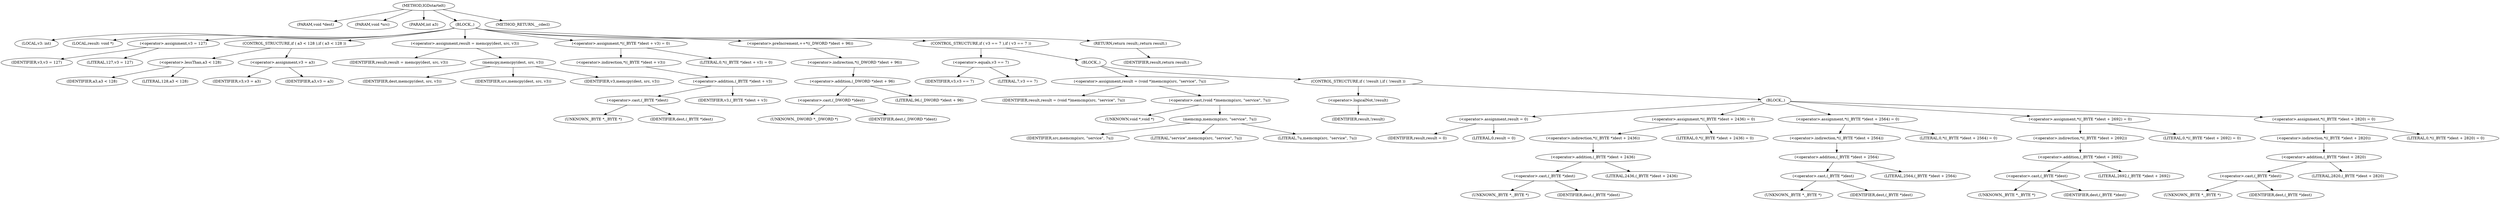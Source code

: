 digraph IGDstartelt {  
"1000103" [label = "(METHOD,IGDstartelt)" ]
"1000104" [label = "(PARAM,void *dest)" ]
"1000105" [label = "(PARAM,void *src)" ]
"1000106" [label = "(PARAM,int a3)" ]
"1000107" [label = "(BLOCK,,)" ]
"1000108" [label = "(LOCAL,v3: int)" ]
"1000109" [label = "(LOCAL,result: void *)" ]
"1000110" [label = "(<operator>.assignment,v3 = 127)" ]
"1000111" [label = "(IDENTIFIER,v3,v3 = 127)" ]
"1000112" [label = "(LITERAL,127,v3 = 127)" ]
"1000113" [label = "(CONTROL_STRUCTURE,if ( a3 < 128 ),if ( a3 < 128 ))" ]
"1000114" [label = "(<operator>.lessThan,a3 < 128)" ]
"1000115" [label = "(IDENTIFIER,a3,a3 < 128)" ]
"1000116" [label = "(LITERAL,128,a3 < 128)" ]
"1000117" [label = "(<operator>.assignment,v3 = a3)" ]
"1000118" [label = "(IDENTIFIER,v3,v3 = a3)" ]
"1000119" [label = "(IDENTIFIER,a3,v3 = a3)" ]
"1000120" [label = "(<operator>.assignment,result = memcpy(dest, src, v3))" ]
"1000121" [label = "(IDENTIFIER,result,result = memcpy(dest, src, v3))" ]
"1000122" [label = "(memcpy,memcpy(dest, src, v3))" ]
"1000123" [label = "(IDENTIFIER,dest,memcpy(dest, src, v3))" ]
"1000124" [label = "(IDENTIFIER,src,memcpy(dest, src, v3))" ]
"1000125" [label = "(IDENTIFIER,v3,memcpy(dest, src, v3))" ]
"1000126" [label = "(<operator>.assignment,*((_BYTE *)dest + v3) = 0)" ]
"1000127" [label = "(<operator>.indirection,*((_BYTE *)dest + v3))" ]
"1000128" [label = "(<operator>.addition,(_BYTE *)dest + v3)" ]
"1000129" [label = "(<operator>.cast,(_BYTE *)dest)" ]
"1000130" [label = "(UNKNOWN,_BYTE *,_BYTE *)" ]
"1000131" [label = "(IDENTIFIER,dest,(_BYTE *)dest)" ]
"1000132" [label = "(IDENTIFIER,v3,(_BYTE *)dest + v3)" ]
"1000133" [label = "(LITERAL,0,*((_BYTE *)dest + v3) = 0)" ]
"1000134" [label = "(<operator>.preIncrement,++*((_DWORD *)dest + 96))" ]
"1000135" [label = "(<operator>.indirection,*((_DWORD *)dest + 96))" ]
"1000136" [label = "(<operator>.addition,(_DWORD *)dest + 96)" ]
"1000137" [label = "(<operator>.cast,(_DWORD *)dest)" ]
"1000138" [label = "(UNKNOWN,_DWORD *,_DWORD *)" ]
"1000139" [label = "(IDENTIFIER,dest,(_DWORD *)dest)" ]
"1000140" [label = "(LITERAL,96,(_DWORD *)dest + 96)" ]
"1000141" [label = "(CONTROL_STRUCTURE,if ( v3 == 7 ),if ( v3 == 7 ))" ]
"1000142" [label = "(<operator>.equals,v3 == 7)" ]
"1000143" [label = "(IDENTIFIER,v3,v3 == 7)" ]
"1000144" [label = "(LITERAL,7,v3 == 7)" ]
"1000145" [label = "(BLOCK,,)" ]
"1000146" [label = "(<operator>.assignment,result = (void *)memcmp(src, \"service\", 7u))" ]
"1000147" [label = "(IDENTIFIER,result,result = (void *)memcmp(src, \"service\", 7u))" ]
"1000148" [label = "(<operator>.cast,(void *)memcmp(src, \"service\", 7u))" ]
"1000149" [label = "(UNKNOWN,void *,void *)" ]
"1000150" [label = "(memcmp,memcmp(src, \"service\", 7u))" ]
"1000151" [label = "(IDENTIFIER,src,memcmp(src, \"service\", 7u))" ]
"1000152" [label = "(LITERAL,\"service\",memcmp(src, \"service\", 7u))" ]
"1000153" [label = "(LITERAL,7u,memcmp(src, \"service\", 7u))" ]
"1000154" [label = "(CONTROL_STRUCTURE,if ( !result ),if ( !result ))" ]
"1000155" [label = "(<operator>.logicalNot,!result)" ]
"1000156" [label = "(IDENTIFIER,result,!result)" ]
"1000157" [label = "(BLOCK,,)" ]
"1000158" [label = "(<operator>.assignment,result = 0)" ]
"1000159" [label = "(IDENTIFIER,result,result = 0)" ]
"1000160" [label = "(LITERAL,0,result = 0)" ]
"1000161" [label = "(<operator>.assignment,*((_BYTE *)dest + 2436) = 0)" ]
"1000162" [label = "(<operator>.indirection,*((_BYTE *)dest + 2436))" ]
"1000163" [label = "(<operator>.addition,(_BYTE *)dest + 2436)" ]
"1000164" [label = "(<operator>.cast,(_BYTE *)dest)" ]
"1000165" [label = "(UNKNOWN,_BYTE *,_BYTE *)" ]
"1000166" [label = "(IDENTIFIER,dest,(_BYTE *)dest)" ]
"1000167" [label = "(LITERAL,2436,(_BYTE *)dest + 2436)" ]
"1000168" [label = "(LITERAL,0,*((_BYTE *)dest + 2436) = 0)" ]
"1000169" [label = "(<operator>.assignment,*((_BYTE *)dest + 2564) = 0)" ]
"1000170" [label = "(<operator>.indirection,*((_BYTE *)dest + 2564))" ]
"1000171" [label = "(<operator>.addition,(_BYTE *)dest + 2564)" ]
"1000172" [label = "(<operator>.cast,(_BYTE *)dest)" ]
"1000173" [label = "(UNKNOWN,_BYTE *,_BYTE *)" ]
"1000174" [label = "(IDENTIFIER,dest,(_BYTE *)dest)" ]
"1000175" [label = "(LITERAL,2564,(_BYTE *)dest + 2564)" ]
"1000176" [label = "(LITERAL,0,*((_BYTE *)dest + 2564) = 0)" ]
"1000177" [label = "(<operator>.assignment,*((_BYTE *)dest + 2692) = 0)" ]
"1000178" [label = "(<operator>.indirection,*((_BYTE *)dest + 2692))" ]
"1000179" [label = "(<operator>.addition,(_BYTE *)dest + 2692)" ]
"1000180" [label = "(<operator>.cast,(_BYTE *)dest)" ]
"1000181" [label = "(UNKNOWN,_BYTE *,_BYTE *)" ]
"1000182" [label = "(IDENTIFIER,dest,(_BYTE *)dest)" ]
"1000183" [label = "(LITERAL,2692,(_BYTE *)dest + 2692)" ]
"1000184" [label = "(LITERAL,0,*((_BYTE *)dest + 2692) = 0)" ]
"1000185" [label = "(<operator>.assignment,*((_BYTE *)dest + 2820) = 0)" ]
"1000186" [label = "(<operator>.indirection,*((_BYTE *)dest + 2820))" ]
"1000187" [label = "(<operator>.addition,(_BYTE *)dest + 2820)" ]
"1000188" [label = "(<operator>.cast,(_BYTE *)dest)" ]
"1000189" [label = "(UNKNOWN,_BYTE *,_BYTE *)" ]
"1000190" [label = "(IDENTIFIER,dest,(_BYTE *)dest)" ]
"1000191" [label = "(LITERAL,2820,(_BYTE *)dest + 2820)" ]
"1000192" [label = "(LITERAL,0,*((_BYTE *)dest + 2820) = 0)" ]
"1000193" [label = "(RETURN,return result;,return result;)" ]
"1000194" [label = "(IDENTIFIER,result,return result;)" ]
"1000195" [label = "(METHOD_RETURN,__cdecl)" ]
  "1000103" -> "1000104" 
  "1000103" -> "1000105" 
  "1000103" -> "1000106" 
  "1000103" -> "1000107" 
  "1000103" -> "1000195" 
  "1000107" -> "1000108" 
  "1000107" -> "1000109" 
  "1000107" -> "1000110" 
  "1000107" -> "1000113" 
  "1000107" -> "1000120" 
  "1000107" -> "1000126" 
  "1000107" -> "1000134" 
  "1000107" -> "1000141" 
  "1000107" -> "1000193" 
  "1000110" -> "1000111" 
  "1000110" -> "1000112" 
  "1000113" -> "1000114" 
  "1000113" -> "1000117" 
  "1000114" -> "1000115" 
  "1000114" -> "1000116" 
  "1000117" -> "1000118" 
  "1000117" -> "1000119" 
  "1000120" -> "1000121" 
  "1000120" -> "1000122" 
  "1000122" -> "1000123" 
  "1000122" -> "1000124" 
  "1000122" -> "1000125" 
  "1000126" -> "1000127" 
  "1000126" -> "1000133" 
  "1000127" -> "1000128" 
  "1000128" -> "1000129" 
  "1000128" -> "1000132" 
  "1000129" -> "1000130" 
  "1000129" -> "1000131" 
  "1000134" -> "1000135" 
  "1000135" -> "1000136" 
  "1000136" -> "1000137" 
  "1000136" -> "1000140" 
  "1000137" -> "1000138" 
  "1000137" -> "1000139" 
  "1000141" -> "1000142" 
  "1000141" -> "1000145" 
  "1000142" -> "1000143" 
  "1000142" -> "1000144" 
  "1000145" -> "1000146" 
  "1000145" -> "1000154" 
  "1000146" -> "1000147" 
  "1000146" -> "1000148" 
  "1000148" -> "1000149" 
  "1000148" -> "1000150" 
  "1000150" -> "1000151" 
  "1000150" -> "1000152" 
  "1000150" -> "1000153" 
  "1000154" -> "1000155" 
  "1000154" -> "1000157" 
  "1000155" -> "1000156" 
  "1000157" -> "1000158" 
  "1000157" -> "1000161" 
  "1000157" -> "1000169" 
  "1000157" -> "1000177" 
  "1000157" -> "1000185" 
  "1000158" -> "1000159" 
  "1000158" -> "1000160" 
  "1000161" -> "1000162" 
  "1000161" -> "1000168" 
  "1000162" -> "1000163" 
  "1000163" -> "1000164" 
  "1000163" -> "1000167" 
  "1000164" -> "1000165" 
  "1000164" -> "1000166" 
  "1000169" -> "1000170" 
  "1000169" -> "1000176" 
  "1000170" -> "1000171" 
  "1000171" -> "1000172" 
  "1000171" -> "1000175" 
  "1000172" -> "1000173" 
  "1000172" -> "1000174" 
  "1000177" -> "1000178" 
  "1000177" -> "1000184" 
  "1000178" -> "1000179" 
  "1000179" -> "1000180" 
  "1000179" -> "1000183" 
  "1000180" -> "1000181" 
  "1000180" -> "1000182" 
  "1000185" -> "1000186" 
  "1000185" -> "1000192" 
  "1000186" -> "1000187" 
  "1000187" -> "1000188" 
  "1000187" -> "1000191" 
  "1000188" -> "1000189" 
  "1000188" -> "1000190" 
  "1000193" -> "1000194" 
}
